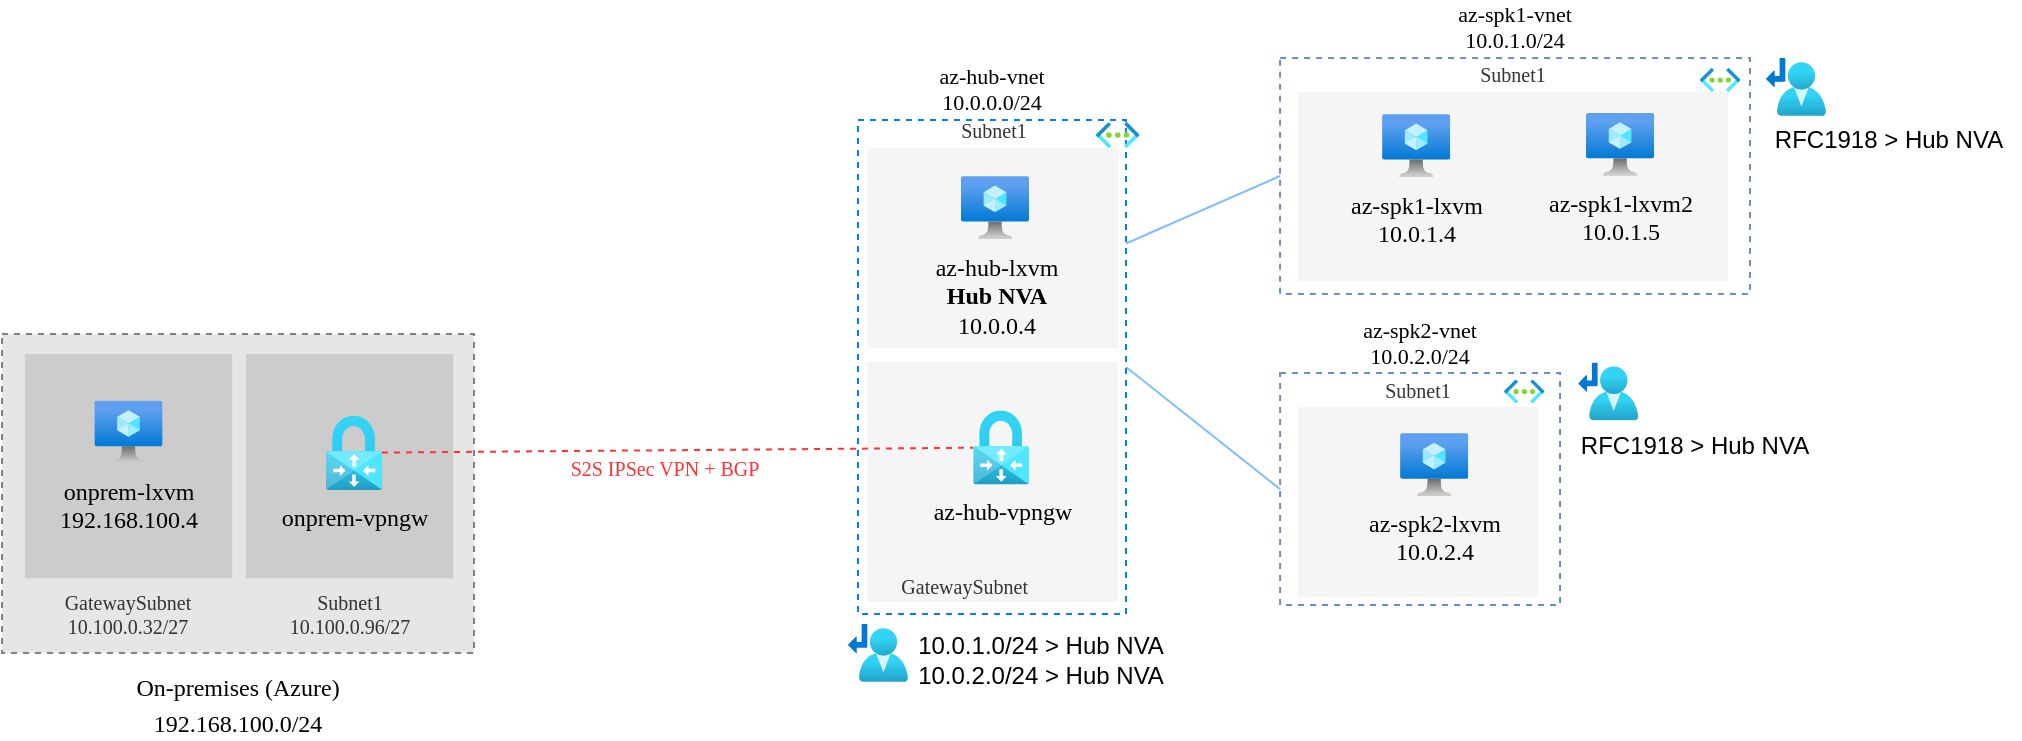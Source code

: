 <mxfile version="26.0.4">
  <diagram id="YnsuH4LNzArkPRJicwyz" name="Page-1">
    <mxGraphModel dx="1556" dy="894" grid="0" gridSize="10" guides="1" tooltips="1" connect="1" arrows="1" fold="1" page="1" pageScale="1" pageWidth="1100" pageHeight="850" background="#FFFFFF" math="0" shadow="0">
      <root>
        <mxCell id="0" />
        <mxCell id="1" parent="0" />
        <mxCell id="2" value="&lt;font style=&quot;font-size: 12px;&quot;&gt;On-premises (Azure)&lt;br style=&quot;&quot;&gt;192.168.100.0/24&lt;br&gt;&lt;/font&gt;" style="whiteSpace=wrap;html=1;labelBackgroundColor=none;fontFamily=Verdana;fontSize=15;labelPosition=center;verticalLabelPosition=bottom;align=center;verticalAlign=top;dashed=1;strokeColor=#808080;fillColor=#E6E6E6;" parent="1" vertex="1">
          <mxGeometry x="62" y="194" width="236" height="159.5" as="geometry" />
        </mxCell>
        <mxCell id="3" value="GatewaySubnet&lt;br&gt;10.100.0.32/27" style="whiteSpace=wrap;html=1;labelBackgroundColor=none;fontFamily=Verdana;fillColor=#CCCCCC;fontColor=#333333;strokeColor=none;fontSize=10;labelPosition=center;verticalLabelPosition=bottom;align=center;verticalAlign=top;dashed=1;" parent="1" vertex="1">
          <mxGeometry x="73.4" y="204" width="103.69" height="112.19" as="geometry" />
        </mxCell>
        <mxCell id="5" value="az-hub-vnet&lt;br style=&quot;font-size: 11px;&quot;&gt;10.0.0.0/24" style="whiteSpace=wrap;html=1;fillColor=none;strokeColor=#007FFF;dashed=1;labelPosition=center;verticalLabelPosition=top;align=center;verticalAlign=bottom;fontSize=11;fontFamily=Verdana;" parent="1" vertex="1">
          <mxGeometry x="490" y="87" width="134" height="247" as="geometry" />
        </mxCell>
        <mxCell id="6" value="" style="aspect=fixed;html=1;points=[];align=center;image;fontSize=12;image=img/lib/azure2/networking/Virtual_Networks.svg;dashed=1;fontFamily=Verdana;" parent="1" vertex="1">
          <mxGeometry x="608.999" y="88.08" width="21.641" height="12.92" as="geometry" />
        </mxCell>
        <mxCell id="7" value="GatewaySubnet" style="whiteSpace=wrap;html=1;labelBackgroundColor=none;fontFamily=Verdana;fillColor=#f5f5f5;fontColor=#333333;strokeColor=none;fontSize=10;labelPosition=left;verticalLabelPosition=bottom;align=right;verticalAlign=top;spacingLeft=0;spacingBottom=0;spacingRight=-63;spacing=-18;" parent="1" vertex="1">
          <mxGeometry x="494.71" y="208" width="125.29" height="120" as="geometry" />
        </mxCell>
        <mxCell id="9" value="Subnet1" style="whiteSpace=wrap;html=1;labelBackgroundColor=none;fontFamily=Verdana;fillColor=#f5f5f5;fontColor=#333333;strokeColor=none;fontSize=10;labelPosition=center;verticalLabelPosition=top;align=center;verticalAlign=bottom;" parent="1" vertex="1">
          <mxGeometry x="494.71" y="101" width="125.56" height="100" as="geometry" />
        </mxCell>
        <mxCell id="12" style="edgeStyle=none;html=1;entryX=1;entryY=0.25;entryDx=0;entryDy=0;fontFamily=Verdana;fontSize=10;endArrow=none;endFill=0;opacity=50;exitX=0;exitY=0.5;exitDx=0;exitDy=0;fontColor=#007FFF;strokeColor=#007FFF;" parent="1" source="13" target="5" edge="1">
          <mxGeometry relative="1" as="geometry">
            <mxPoint x="250" y="152" as="sourcePoint" />
          </mxGeometry>
        </mxCell>
        <mxCell id="13" value="az-spk1-vnet&lt;br style=&quot;font-size: 11px;&quot;&gt;10.0.1.0/24" style="whiteSpace=wrap;html=1;fillColor=none;strokeColor=#6c8ebf;dashed=1;labelBackgroundColor=none;fontFamily=Verdana;fontSize=11;labelPosition=center;verticalLabelPosition=top;align=center;verticalAlign=bottom;" parent="1" vertex="1">
          <mxGeometry x="701.04" y="56" width="234.96" height="118" as="geometry" />
        </mxCell>
        <mxCell id="14" value="" style="aspect=fixed;html=1;points=[];align=center;image;fontSize=12;image=img/lib/azure2/networking/Virtual_Networks.svg;dashed=1;labelBackgroundColor=none;fontFamily=Verdana;fillColor=default;" parent="1" vertex="1">
          <mxGeometry x="911" y="61" width="20.1" height="12" as="geometry" />
        </mxCell>
        <mxCell id="15" value="Subnet1" style="whiteSpace=wrap;html=1;labelBackgroundColor=none;fontFamily=Verdana;fillColor=#f5f5f5;fontColor=#333333;strokeColor=none;fontSize=10;labelPosition=center;verticalLabelPosition=top;align=center;verticalAlign=bottom;" parent="1" vertex="1">
          <mxGeometry x="710.04" y="73" width="214.96" height="94.79" as="geometry" />
        </mxCell>
        <mxCell id="16" value="az-spk1-lxvm&lt;br&gt;10.0.1.4" style="aspect=fixed;html=1;points=[];align=center;image;fontSize=12;image=img/lib/azure2/compute/Virtual_Machine.svg;labelBackgroundColor=none;fontFamily=Verdana;fillColor=default;" parent="1" vertex="1">
          <mxGeometry x="752.041" y="84.0" width="34.087" height="31.617" as="geometry" />
        </mxCell>
        <mxCell id="17" style="edgeStyle=none;html=1;exitX=0;exitY=0.5;exitDx=0;exitDy=0;fontFamily=Verdana;fontSize=10;endArrow=none;endFill=0;opacity=50;fontColor=#007FFF;strokeColor=#007FFF;entryX=1;entryY=0.5;entryDx=0;entryDy=0;" parent="1" source="18" target="5" edge="1">
          <mxGeometry relative="1" as="geometry">
            <mxPoint x="627" y="175" as="targetPoint" />
          </mxGeometry>
        </mxCell>
        <mxCell id="18" value="az-spk2-vnet&lt;br style=&quot;font-size: 11px;&quot;&gt;10.0.2.0/24" style="whiteSpace=wrap;html=1;fillColor=none;strokeColor=#6c8ebf;dashed=1;labelBackgroundColor=none;fontFamily=Verdana;fontSize=11;labelPosition=center;verticalLabelPosition=top;align=center;verticalAlign=bottom;" parent="1" vertex="1">
          <mxGeometry x="701.04" y="213.55" width="140" height="116" as="geometry" />
        </mxCell>
        <mxCell id="19" value="" style="aspect=fixed;html=1;points=[];align=center;image;fontSize=12;image=img/lib/azure2/networking/Virtual_Networks.svg;dashed=1;labelBackgroundColor=none;fontFamily=Verdana;fillColor=default;" parent="1" vertex="1">
          <mxGeometry x="813.04" y="216.74" width="20.1" height="12" as="geometry" />
        </mxCell>
        <mxCell id="20" value="Subnet1" style="whiteSpace=wrap;html=1;labelBackgroundColor=none;fontFamily=Verdana;fillColor=#f5f5f5;fontColor=#333333;strokeColor=none;fontSize=10;labelPosition=center;verticalLabelPosition=top;align=center;verticalAlign=bottom;" parent="1" vertex="1">
          <mxGeometry x="710.04" y="230.55" width="120" height="94.79" as="geometry" />
        </mxCell>
        <mxCell id="23" value="Subnet1&lt;br&gt;10.100.0.96/27" style="whiteSpace=wrap;html=1;labelBackgroundColor=none;fontFamily=Verdana;fillColor=#CCCCCC;fontColor=#333333;strokeColor=none;fontSize=10;labelPosition=center;verticalLabelPosition=bottom;align=center;verticalAlign=top;dashed=1;" parent="1" vertex="1">
          <mxGeometry x="184" y="204" width="103.65" height="112.19" as="geometry" />
        </mxCell>
        <mxCell id="26" value="&lt;span style=&quot;font-weight: normal;&quot;&gt;onprem-lxvm&lt;br&gt;192.168.100.4&lt;/span&gt;" style="aspect=fixed;html=1;points=[];align=center;image;fontSize=12;image=img/lib/azure2/compute/Virtual_Machine.svg;labelBackgroundColor=none;fontFamily=Verdana;fillColor=default;fontStyle=1" parent="1" vertex="1">
          <mxGeometry x="108.201" y="227.29" width="34.087" height="31.617" as="geometry" />
        </mxCell>
        <mxCell id="31" value="" style="edgeStyle=none;html=1;strokeColor=#FF3333;fontFamily=Verdana;fontSize=10;fontColor=default;endArrow=none;endFill=0;strokeWidth=1;dashed=1;" parent="1" source="21" target="36" edge="1">
          <mxGeometry relative="1" as="geometry">
            <mxPoint x="333" y="244.085" as="targetPoint" />
          </mxGeometry>
        </mxCell>
        <mxCell id="44" value="S2S IPSec VPN + BGP" style="edgeLabel;html=1;align=center;verticalAlign=middle;resizable=0;points=[];fontSize=10;fontColor=#FF3333;fontFamily=Verdana;" parent="31" vertex="1" connectable="0">
          <mxGeometry x="-0.345" y="-4" relative="1" as="geometry">
            <mxPoint x="44" y="4" as="offset" />
          </mxGeometry>
        </mxCell>
        <mxCell id="34" value="az-spk2-lxvm&lt;br&gt;10.0.2.4" style="aspect=fixed;html=1;points=[];align=center;image;fontSize=12;image=img/lib/azure2/compute/Virtual_Machine.svg;labelBackgroundColor=none;fontFamily=Verdana;fillColor=default;" parent="1" vertex="1">
          <mxGeometry x="761.041" y="243.55" width="34.087" height="31.617" as="geometry" />
        </mxCell>
        <mxCell id="35" value="az-hub-lxvm&lt;br&gt;&lt;b&gt;Hub NVA&lt;/b&gt;&lt;br&gt;10.0.0.4" style="aspect=fixed;html=1;points=[];align=center;image;fontSize=12;image=img/lib/azure2/compute/Virtual_Machine.svg;labelBackgroundColor=none;fontFamily=Verdana;fillColor=default;" parent="1" vertex="1">
          <mxGeometry x="541.461" y="115.0" width="34.087" height="31.617" as="geometry" />
        </mxCell>
        <mxCell id="36" value="az-hub-vpngw&lt;br&gt;" style="aspect=fixed;html=1;points=[];align=center;image;fontSize=12;image=img/lib/azure2/networking/Virtual_Network_Gateways.svg;glass=0;dashed=1;dashPattern=8 8;strokeColor=#E6E6E6;fontColor=#000000;fillColor=#CCCCCC;rounded=0;sketch=1;hachureGap=4;jiggle=2;curveFitting=1;fontFamily=Verdana;labelBackgroundColor=#f5f5f5;fontStyle=0" parent="1" vertex="1">
          <mxGeometry x="547.6" y="232.213" width="27.944" height="37.082" as="geometry" />
        </mxCell>
        <mxCell id="21" value="onprem-vpngw" style="aspect=fixed;html=1;points=[];align=center;image;fontSize=12;image=img/lib/azure2/networking/Virtual_Network_Gateways.svg;glass=0;dashed=1;dashPattern=8 8;strokeColor=#E6E6E6;fontColor=#000000;fillColor=#CCCCCC;rounded=0;sketch=1;hachureGap=4;jiggle=2;curveFitting=1;fontFamily=Verdana;labelBackgroundColor=none;" parent="1" vertex="1">
          <mxGeometry x="224" y="234.83" width="28" height="37.16" as="geometry" />
        </mxCell>
        <mxCell id="47" value="az-spk1-lxvm2&lt;br&gt;10.0.1.5" style="aspect=fixed;html=1;points=[];align=center;image;fontSize=12;image=img/lib/azure2/compute/Virtual_Machine.svg;labelBackgroundColor=none;fontFamily=Verdana;fillColor=default;" parent="1" vertex="1">
          <mxGeometry x="854.001" y="83.38" width="34.087" height="31.617" as="geometry" />
        </mxCell>
        <mxCell id="48" value="" style="aspect=fixed;html=1;points=[];align=center;image;fontSize=12;image=img/lib/azure2/networking/Route_Tables.svg;" parent="1" vertex="1">
          <mxGeometry x="485" y="339" width="29.94" height="29" as="geometry" />
        </mxCell>
        <mxCell id="49" value="10.0.1.0/24 &amp;gt; Hub NVA&lt;br&gt;10.0.2.0/24 &amp;gt; Hub NVA" style="text;html=1;align=center;verticalAlign=middle;resizable=0;points=[];autosize=1;strokeColor=none;fillColor=none;" parent="1" vertex="1">
          <mxGeometry x="510" y="336" width="141" height="41" as="geometry" />
        </mxCell>
        <mxCell id="50" value="RFC1918 &amp;gt; Hub NVA" style="text;html=1;align=center;verticalAlign=middle;resizable=0;points=[];autosize=1;strokeColor=none;fillColor=none;" parent="1" vertex="1">
          <mxGeometry x="939" y="84" width="132" height="26" as="geometry" />
        </mxCell>
        <mxCell id="51" value="" style="aspect=fixed;html=1;points=[];align=center;image;fontSize=12;image=img/lib/azure2/networking/Route_Tables.svg;" parent="1" vertex="1">
          <mxGeometry x="944" y="56" width="29.94" height="29" as="geometry" />
        </mxCell>
        <mxCell id="52" value="" style="aspect=fixed;html=1;points=[];align=center;image;fontSize=12;image=img/lib/azure2/networking/Route_Tables.svg;" parent="1" vertex="1">
          <mxGeometry x="850.13" y="208.24" width="29.94" height="29" as="geometry" />
        </mxCell>
        <mxCell id="53" value="RFC1918 &amp;gt; Hub NVA" style="text;html=1;align=center;verticalAlign=middle;resizable=0;points=[];autosize=1;strokeColor=none;fillColor=none;" parent="1" vertex="1">
          <mxGeometry x="841.94" y="237.24" width="132" height="26" as="geometry" />
        </mxCell>
      </root>
    </mxGraphModel>
  </diagram>
</mxfile>
